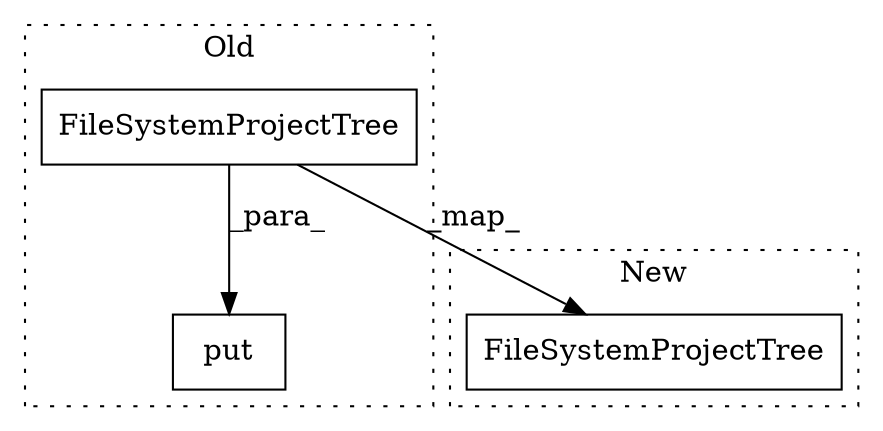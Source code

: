 digraph G {
subgraph cluster0 {
1 [label="FileSystemProjectTree" a="32" s="1589,1621" l="22,1" shape="box"];
3 [label="put" a="32" s="1585,1622" l="4,1" shape="box"];
label = "Old";
style="dotted";
}
subgraph cluster1 {
2 [label="FileSystemProjectTree" a="32" s="1612,1644" l="22,1" shape="box"];
label = "New";
style="dotted";
}
1 -> 3 [label="_para_"];
1 -> 2 [label="_map_"];
}